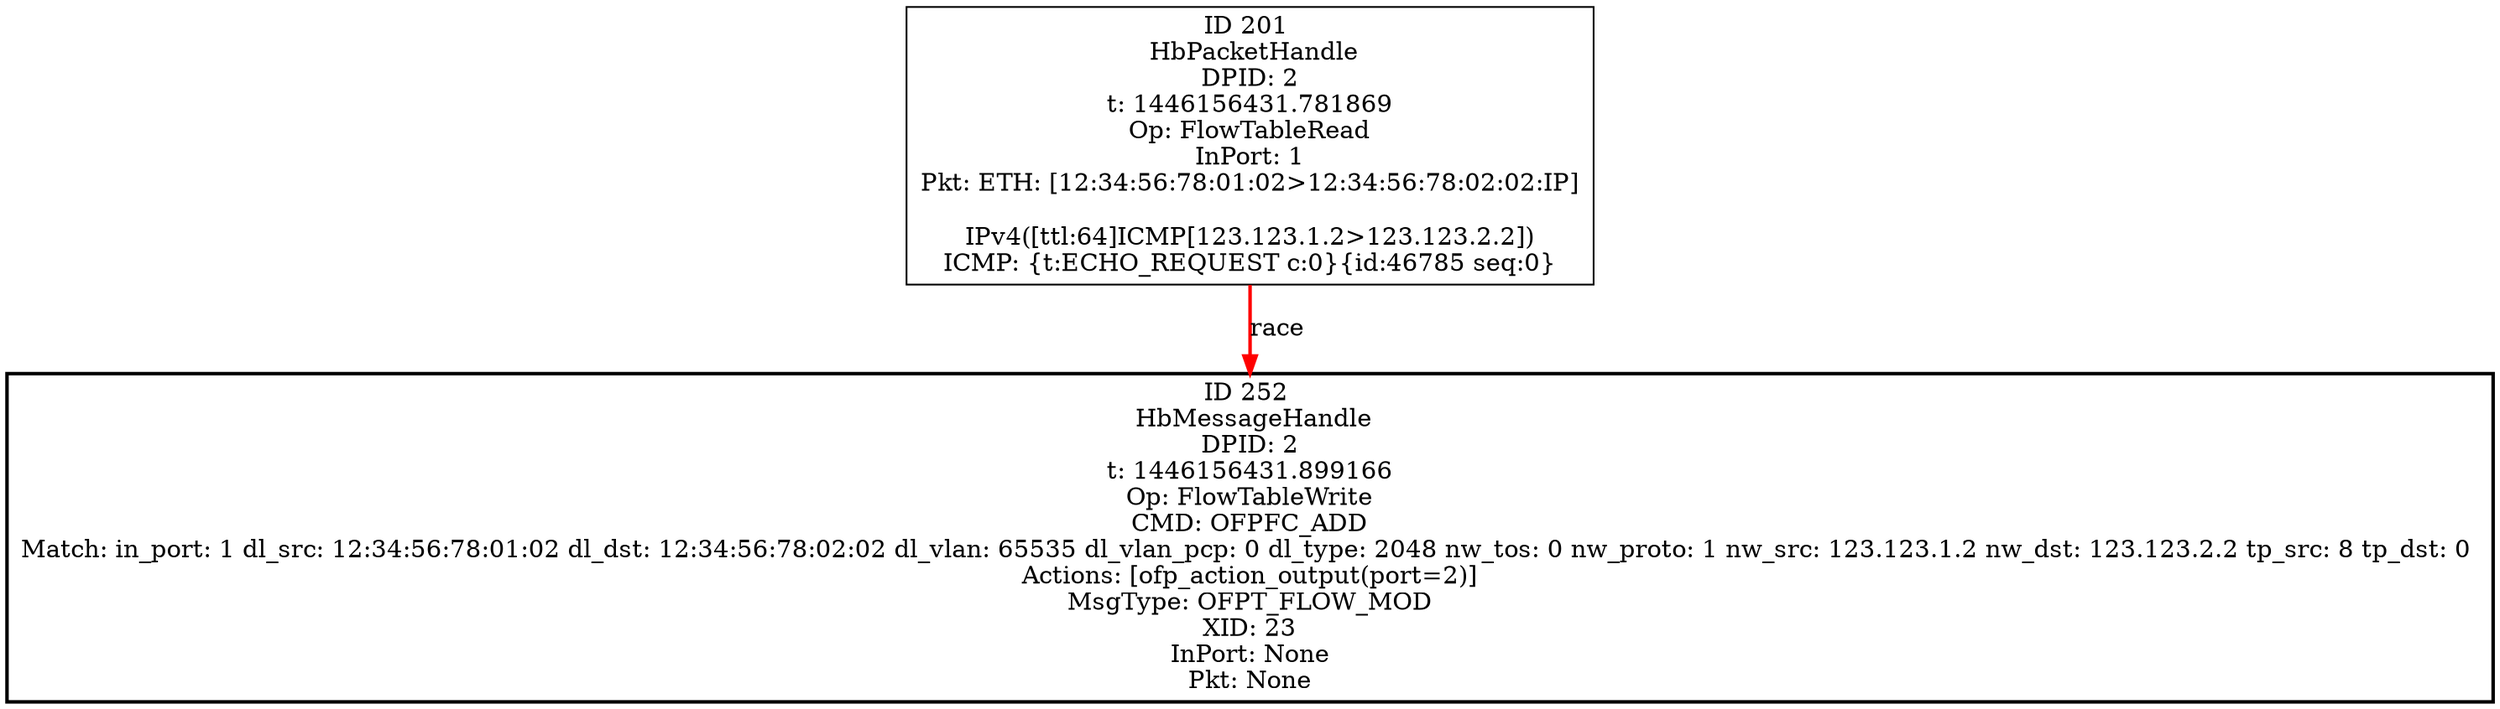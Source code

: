 strict digraph G {
201 [shape=box, event=<hb_events.HbPacketHandle object at 0x10ed783d0>, label="ID 201 
 HbPacketHandle
DPID: 2
t: 1446156431.781869
Op: FlowTableRead
InPort: 1
Pkt: ETH: [12:34:56:78:01:02>12:34:56:78:02:02:IP]

IPv4([ttl:64]ICMP[123.123.1.2>123.123.2.2])
ICMP: {t:ECHO_REQUEST c:0}{id:46785 seq:0}"];
252 [shape=box, style=bold, event=<hb_events.HbMessageHandle object at 0x10ed82690>, label="ID 252 
 HbMessageHandle
DPID: 2
t: 1446156431.899166
Op: FlowTableWrite
CMD: OFPFC_ADD
Match: in_port: 1 dl_src: 12:34:56:78:01:02 dl_dst: 12:34:56:78:02:02 dl_vlan: 65535 dl_vlan_pcp: 0 dl_type: 2048 nw_tos: 0 nw_proto: 1 nw_src: 123.123.1.2 nw_dst: 123.123.2.2 tp_src: 8 tp_dst: 0 
Actions: [ofp_action_output(port=2)]
MsgType: OFPT_FLOW_MOD
XID: 23
InPort: None
Pkt: None"];
201 -> 252  [harmful=True, color=red, style=bold, rel=race, label=race];
}
